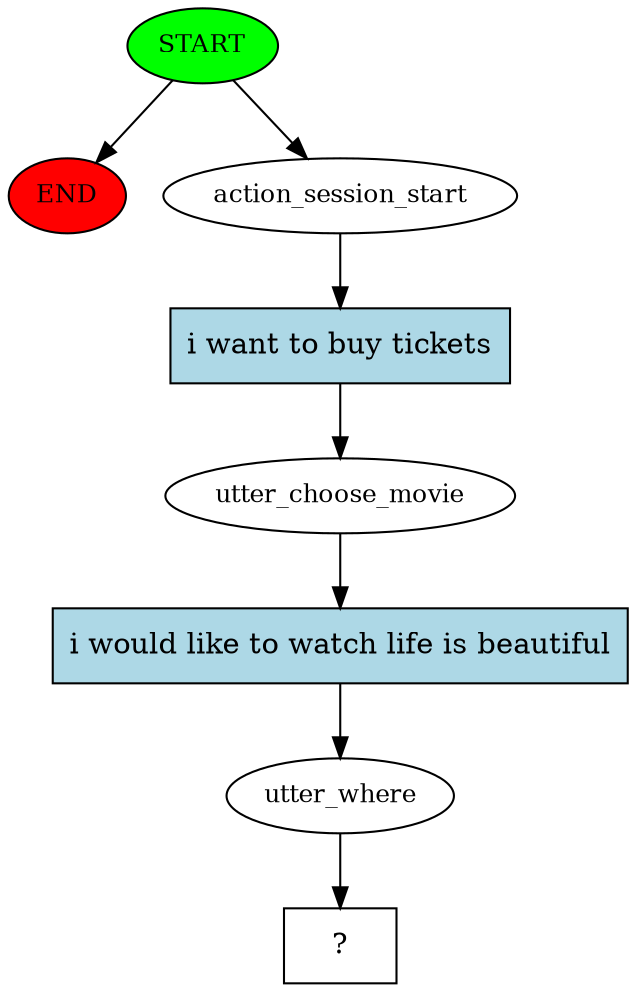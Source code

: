 digraph  {
0 [class="start active", fillcolor=green, fontsize=12, label=START, style=filled];
"-1" [class=end, fillcolor=red, fontsize=12, label=END, style=filled];
1 [class=active, fontsize=12, label=action_session_start];
2 [class=active, fontsize=12, label=utter_choose_movie];
3 [class=active, fontsize=12, label=utter_where];
4 [class="intent dashed active", label="  ?  ", shape=rect];
5 [class="intent active", fillcolor=lightblue, label="i want to buy tickets", shape=rect, style=filled];
6 [class="intent active", fillcolor=lightblue, label="i would like to watch life is beautiful", shape=rect, style=filled];
0 -> "-1"  [class="", key=NONE, label=""];
0 -> 1  [class=active, key=NONE, label=""];
1 -> 5  [class=active, key=0];
2 -> 6  [class=active, key=0];
3 -> 4  [class=active, key=NONE, label=""];
5 -> 2  [class=active, key=0];
6 -> 3  [class=active, key=0];
}
